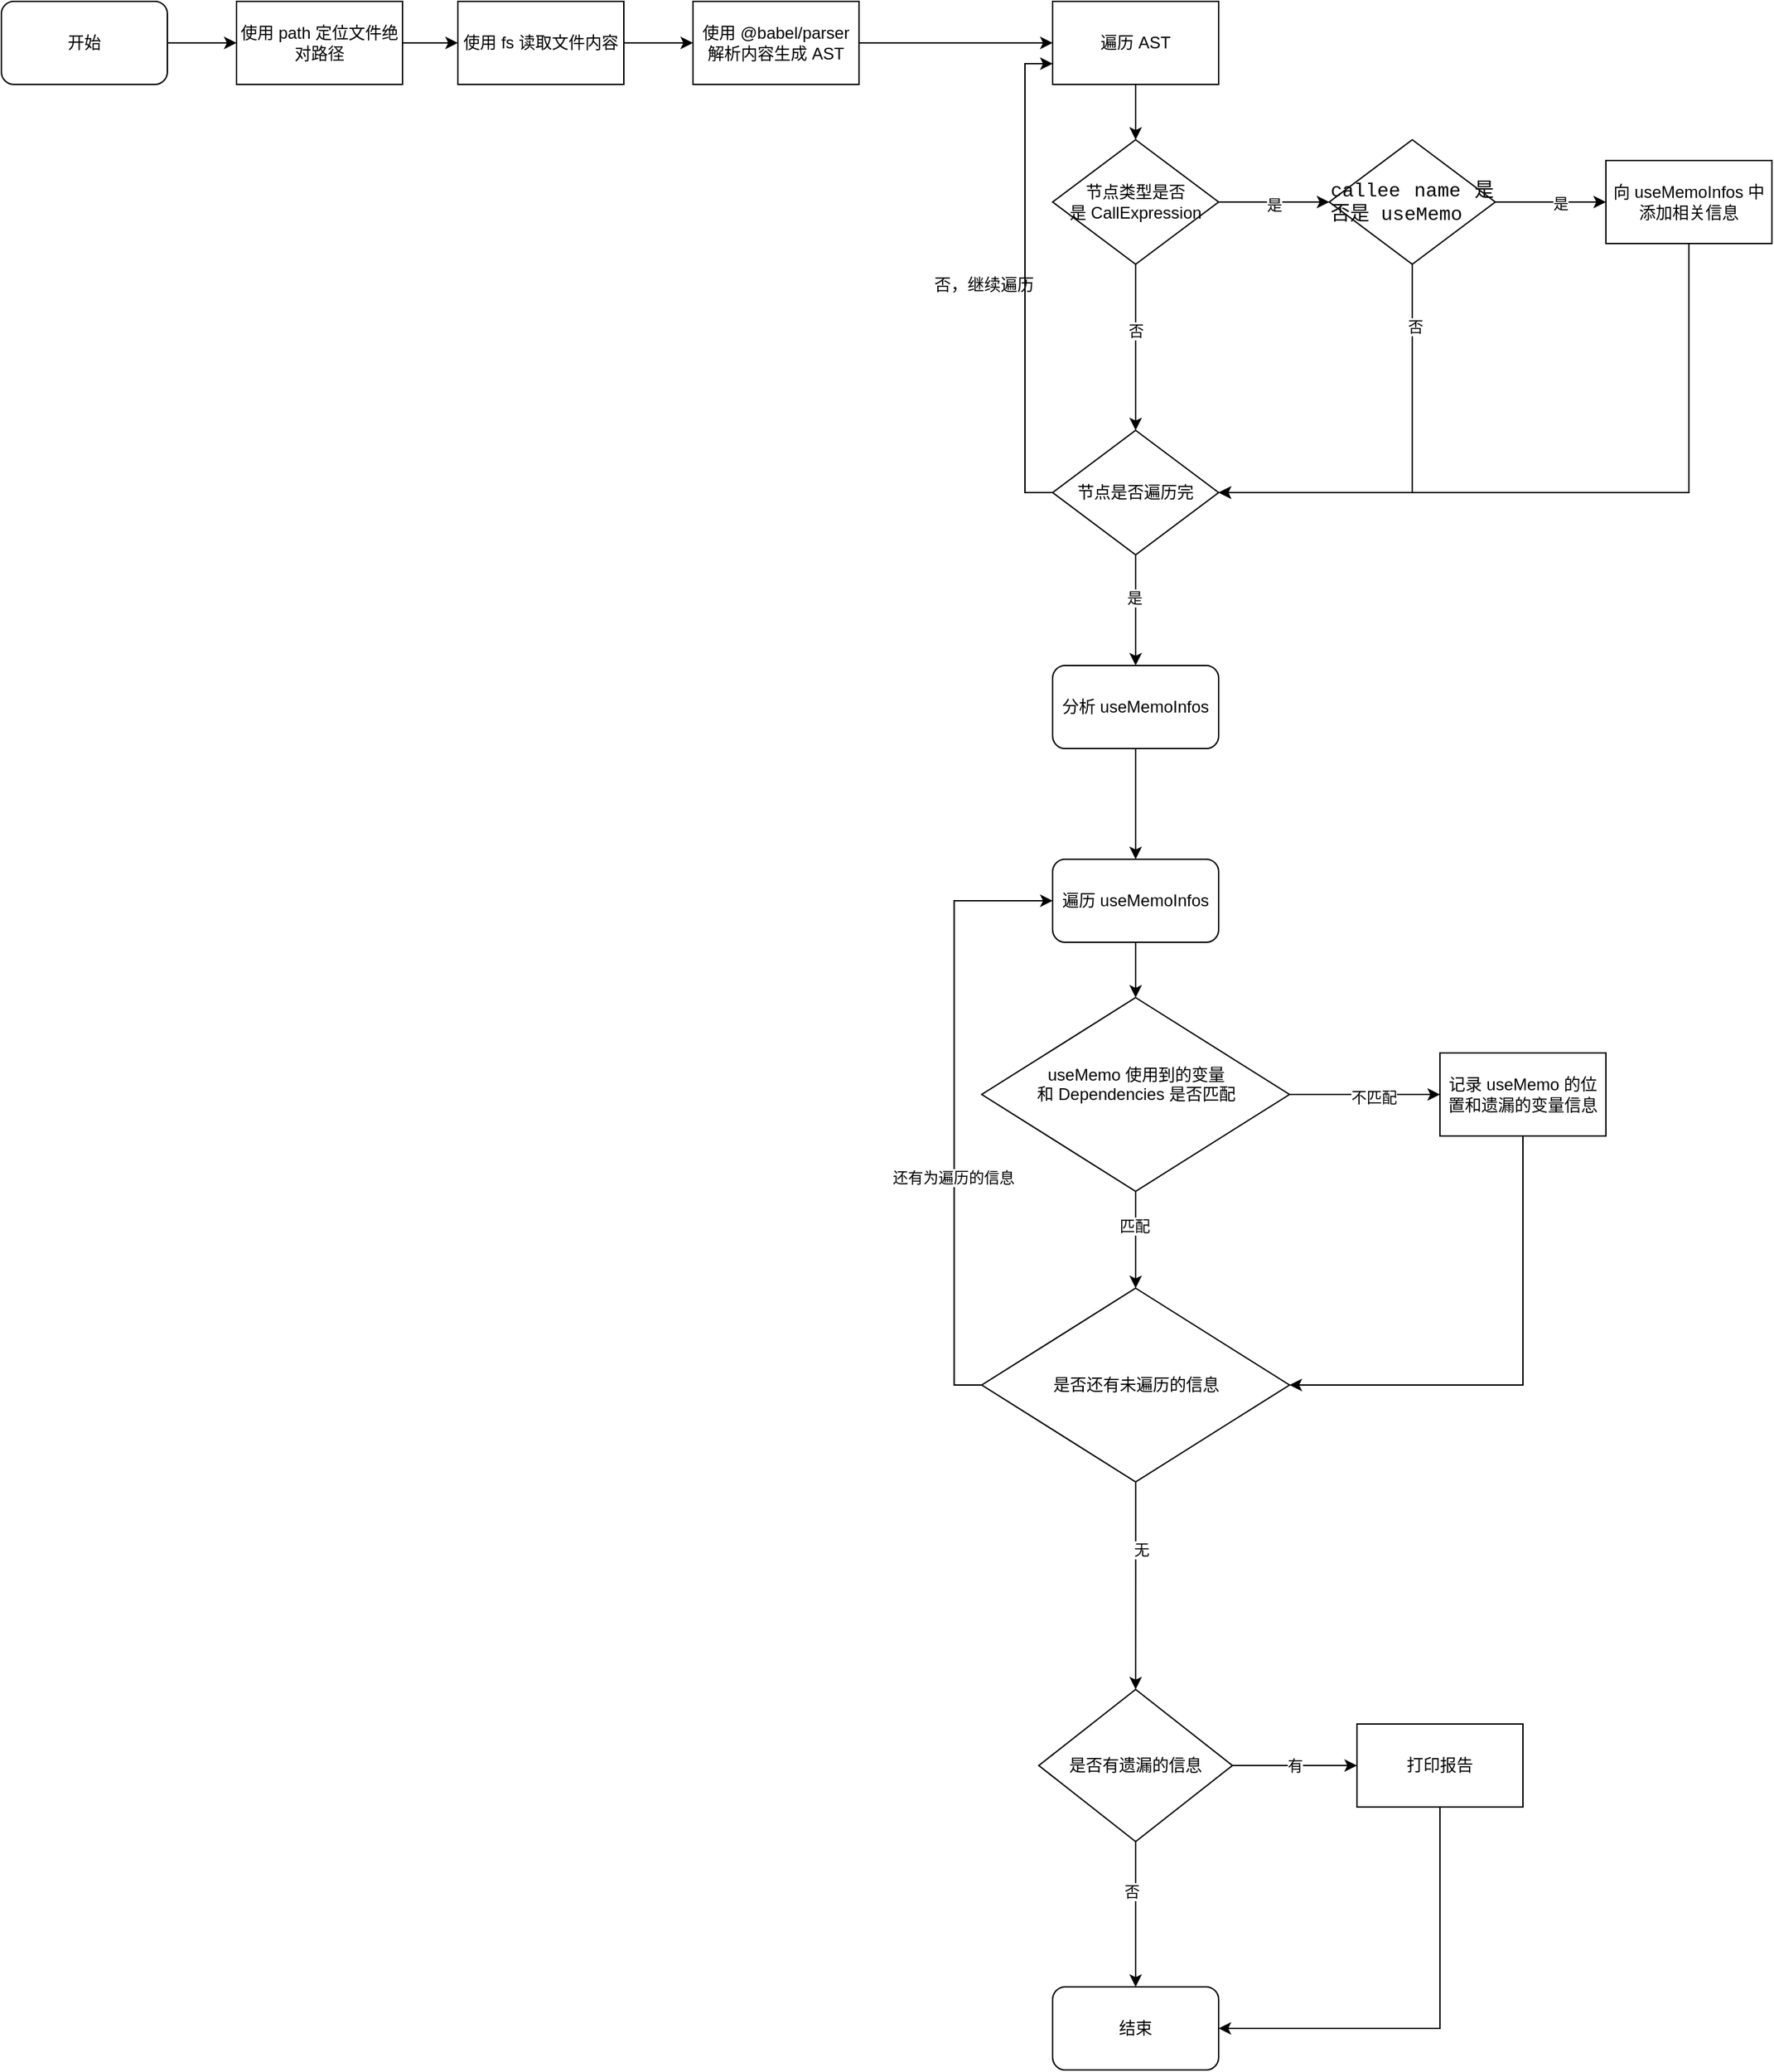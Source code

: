 <mxfile version="23.1.5" type="github">
  <diagram name="Page-1" id="6e5A3n3I-gebjUWD_JuG">
    <mxGraphModel dx="1930" dy="721" grid="1" gridSize="10" guides="1" tooltips="1" connect="1" arrows="1" fold="1" page="1" pageScale="1" pageWidth="850" pageHeight="1100" math="0" shadow="0">
      <root>
        <mxCell id="0" />
        <mxCell id="1" parent="0" />
        <mxCell id="hIsnCF3_UThbMt0XjGXQ-3" style="edgeStyle=orthogonalEdgeStyle;rounded=0;orthogonalLoop=1;jettySize=auto;html=1;exitX=1;exitY=0.5;exitDx=0;exitDy=0;entryX=0;entryY=0.5;entryDx=0;entryDy=0;" edge="1" parent="1" source="hIsnCF3_UThbMt0XjGXQ-1" target="hIsnCF3_UThbMt0XjGXQ-2">
          <mxGeometry relative="1" as="geometry" />
        </mxCell>
        <mxCell id="hIsnCF3_UThbMt0XjGXQ-1" value="开始" style="rounded=1;whiteSpace=wrap;html=1;" vertex="1" parent="1">
          <mxGeometry x="-50" y="220" width="120" height="60" as="geometry" />
        </mxCell>
        <mxCell id="hIsnCF3_UThbMt0XjGXQ-5" style="edgeStyle=orthogonalEdgeStyle;rounded=0;orthogonalLoop=1;jettySize=auto;html=1;exitX=1;exitY=0.5;exitDx=0;exitDy=0;entryX=0;entryY=0.5;entryDx=0;entryDy=0;" edge="1" parent="1" source="hIsnCF3_UThbMt0XjGXQ-2">
          <mxGeometry relative="1" as="geometry">
            <mxPoint x="280" y="250" as="targetPoint" />
          </mxGeometry>
        </mxCell>
        <mxCell id="hIsnCF3_UThbMt0XjGXQ-2" value="使用 path 定位文件绝对路径" style="rounded=0;whiteSpace=wrap;html=1;" vertex="1" parent="1">
          <mxGeometry x="120" y="220" width="120" height="60" as="geometry" />
        </mxCell>
        <mxCell id="hIsnCF3_UThbMt0XjGXQ-8" style="edgeStyle=orthogonalEdgeStyle;rounded=0;orthogonalLoop=1;jettySize=auto;html=1;exitX=1;exitY=0.5;exitDx=0;exitDy=0;entryX=0;entryY=0.5;entryDx=0;entryDy=0;" edge="1" parent="1" source="hIsnCF3_UThbMt0XjGXQ-6" target="hIsnCF3_UThbMt0XjGXQ-7">
          <mxGeometry relative="1" as="geometry" />
        </mxCell>
        <mxCell id="hIsnCF3_UThbMt0XjGXQ-6" value="使用 fs 读取文件内容" style="rounded=0;whiteSpace=wrap;html=1;" vertex="1" parent="1">
          <mxGeometry x="280" y="220" width="120" height="60" as="geometry" />
        </mxCell>
        <mxCell id="hIsnCF3_UThbMt0XjGXQ-10" style="edgeStyle=orthogonalEdgeStyle;rounded=0;orthogonalLoop=1;jettySize=auto;html=1;exitX=1;exitY=0.5;exitDx=0;exitDy=0;" edge="1" parent="1" source="hIsnCF3_UThbMt0XjGXQ-7" target="hIsnCF3_UThbMt0XjGXQ-9">
          <mxGeometry relative="1" as="geometry" />
        </mxCell>
        <mxCell id="hIsnCF3_UThbMt0XjGXQ-7" value="使用 @babel/parser 解析内容生成 AST" style="rounded=0;whiteSpace=wrap;html=1;" vertex="1" parent="1">
          <mxGeometry x="450" y="220" width="120" height="60" as="geometry" />
        </mxCell>
        <mxCell id="hIsnCF3_UThbMt0XjGXQ-13" style="edgeStyle=orthogonalEdgeStyle;rounded=0;orthogonalLoop=1;jettySize=auto;html=1;exitX=0.5;exitY=1;exitDx=0;exitDy=0;entryX=0.5;entryY=0;entryDx=0;entryDy=0;" edge="1" parent="1" source="hIsnCF3_UThbMt0XjGXQ-9" target="hIsnCF3_UThbMt0XjGXQ-12">
          <mxGeometry relative="1" as="geometry" />
        </mxCell>
        <mxCell id="hIsnCF3_UThbMt0XjGXQ-9" value="遍历 AST" style="rounded=0;whiteSpace=wrap;html=1;" vertex="1" parent="1">
          <mxGeometry x="710" y="220" width="120" height="60" as="geometry" />
        </mxCell>
        <mxCell id="hIsnCF3_UThbMt0XjGXQ-15" style="edgeStyle=orthogonalEdgeStyle;rounded=0;orthogonalLoop=1;jettySize=auto;html=1;exitX=0.5;exitY=1;exitDx=0;exitDy=0;entryX=0.5;entryY=0;entryDx=0;entryDy=0;" edge="1" parent="1" source="hIsnCF3_UThbMt0XjGXQ-12" target="hIsnCF3_UThbMt0XjGXQ-14">
          <mxGeometry relative="1" as="geometry" />
        </mxCell>
        <mxCell id="hIsnCF3_UThbMt0XjGXQ-21" value="否" style="edgeLabel;html=1;align=center;verticalAlign=middle;resizable=0;points=[];" vertex="1" connectable="0" parent="hIsnCF3_UThbMt0XjGXQ-15">
          <mxGeometry x="-0.208" relative="1" as="geometry">
            <mxPoint as="offset" />
          </mxGeometry>
        </mxCell>
        <mxCell id="hIsnCF3_UThbMt0XjGXQ-17" value="" style="edgeStyle=orthogonalEdgeStyle;rounded=0;orthogonalLoop=1;jettySize=auto;html=1;" edge="1" parent="1" source="hIsnCF3_UThbMt0XjGXQ-12" target="hIsnCF3_UThbMt0XjGXQ-16">
          <mxGeometry relative="1" as="geometry" />
        </mxCell>
        <mxCell id="hIsnCF3_UThbMt0XjGXQ-20" value="是" style="edgeLabel;html=1;align=center;verticalAlign=middle;resizable=0;points=[];" vertex="1" connectable="0" parent="hIsnCF3_UThbMt0XjGXQ-17">
          <mxGeometry y="-1" relative="1" as="geometry">
            <mxPoint y="1" as="offset" />
          </mxGeometry>
        </mxCell>
        <mxCell id="hIsnCF3_UThbMt0XjGXQ-12" value="节点类型是否是&amp;nbsp;CallExpression" style="rhombus;whiteSpace=wrap;html=1;" vertex="1" parent="1">
          <mxGeometry x="710" y="320" width="120" height="90" as="geometry" />
        </mxCell>
        <mxCell id="hIsnCF3_UThbMt0XjGXQ-26" style="edgeStyle=orthogonalEdgeStyle;rounded=0;orthogonalLoop=1;jettySize=auto;html=1;exitX=0;exitY=0.5;exitDx=0;exitDy=0;entryX=0;entryY=0.75;entryDx=0;entryDy=0;" edge="1" parent="1" source="hIsnCF3_UThbMt0XjGXQ-14" target="hIsnCF3_UThbMt0XjGXQ-9">
          <mxGeometry relative="1" as="geometry" />
        </mxCell>
        <mxCell id="hIsnCF3_UThbMt0XjGXQ-29" value="" style="edgeStyle=orthogonalEdgeStyle;rounded=0;orthogonalLoop=1;jettySize=auto;html=1;" edge="1" parent="1" source="hIsnCF3_UThbMt0XjGXQ-14" target="hIsnCF3_UThbMt0XjGXQ-28">
          <mxGeometry relative="1" as="geometry" />
        </mxCell>
        <mxCell id="hIsnCF3_UThbMt0XjGXQ-30" value="是" style="edgeLabel;html=1;align=center;verticalAlign=middle;resizable=0;points=[];" vertex="1" connectable="0" parent="hIsnCF3_UThbMt0XjGXQ-29">
          <mxGeometry x="-0.237" y="-1" relative="1" as="geometry">
            <mxPoint as="offset" />
          </mxGeometry>
        </mxCell>
        <mxCell id="hIsnCF3_UThbMt0XjGXQ-14" value="节点是否遍历完" style="rhombus;whiteSpace=wrap;html=1;" vertex="1" parent="1">
          <mxGeometry x="710" y="530" width="120" height="90" as="geometry" />
        </mxCell>
        <mxCell id="hIsnCF3_UThbMt0XjGXQ-18" style="edgeStyle=orthogonalEdgeStyle;rounded=0;orthogonalLoop=1;jettySize=auto;html=1;exitX=0.5;exitY=1;exitDx=0;exitDy=0;entryX=1;entryY=0.5;entryDx=0;entryDy=0;" edge="1" parent="1" source="hIsnCF3_UThbMt0XjGXQ-16" target="hIsnCF3_UThbMt0XjGXQ-14">
          <mxGeometry relative="1" as="geometry" />
        </mxCell>
        <mxCell id="hIsnCF3_UThbMt0XjGXQ-19" value="否" style="edgeLabel;html=1;align=center;verticalAlign=middle;resizable=0;points=[];" vertex="1" connectable="0" parent="hIsnCF3_UThbMt0XjGXQ-18">
          <mxGeometry x="-0.715" y="2" relative="1" as="geometry">
            <mxPoint y="1" as="offset" />
          </mxGeometry>
        </mxCell>
        <mxCell id="hIsnCF3_UThbMt0XjGXQ-23" value="" style="edgeStyle=orthogonalEdgeStyle;rounded=0;orthogonalLoop=1;jettySize=auto;html=1;" edge="1" parent="1" source="hIsnCF3_UThbMt0XjGXQ-16" target="hIsnCF3_UThbMt0XjGXQ-22">
          <mxGeometry relative="1" as="geometry" />
        </mxCell>
        <mxCell id="hIsnCF3_UThbMt0XjGXQ-24" value="是" style="edgeLabel;html=1;align=center;verticalAlign=middle;resizable=0;points=[];" vertex="1" connectable="0" parent="hIsnCF3_UThbMt0XjGXQ-23">
          <mxGeometry x="0.175" relative="1" as="geometry">
            <mxPoint y="1" as="offset" />
          </mxGeometry>
        </mxCell>
        <mxCell id="hIsnCF3_UThbMt0XjGXQ-16" value="&lt;p style=&quot;margin: 0pt 0pt 0.0pt; text-align: justify; font-family: &amp;quot;Courier New&amp;quot;; font-size: 10.5pt;&quot; class=&quot;MsoNormal&quot;&gt;callee name 是否是 useMemo&lt;/p&gt;" style="rhombus;whiteSpace=wrap;html=1;" vertex="1" parent="1">
          <mxGeometry x="910" y="320" width="120" height="90" as="geometry" />
        </mxCell>
        <mxCell id="hIsnCF3_UThbMt0XjGXQ-25" style="edgeStyle=orthogonalEdgeStyle;rounded=0;orthogonalLoop=1;jettySize=auto;html=1;exitX=0.5;exitY=1;exitDx=0;exitDy=0;entryX=1;entryY=0.5;entryDx=0;entryDy=0;" edge="1" parent="1" source="hIsnCF3_UThbMt0XjGXQ-22" target="hIsnCF3_UThbMt0XjGXQ-14">
          <mxGeometry relative="1" as="geometry">
            <mxPoint x="840" y="580" as="targetPoint" />
            <Array as="points">
              <mxPoint x="1170" y="575" />
            </Array>
          </mxGeometry>
        </mxCell>
        <mxCell id="hIsnCF3_UThbMt0XjGXQ-22" value="向 useMemoInfos 中添加相关信息" style="rounded=0;whiteSpace=wrap;html=1;" vertex="1" parent="1">
          <mxGeometry x="1110" y="335" width="120" height="60" as="geometry" />
        </mxCell>
        <mxCell id="hIsnCF3_UThbMt0XjGXQ-27" value="否，继续遍历" style="text;html=1;align=center;verticalAlign=middle;resizable=0;points=[];autosize=1;strokeColor=none;fillColor=none;" vertex="1" parent="1">
          <mxGeometry x="610" y="410" width="100" height="30" as="geometry" />
        </mxCell>
        <mxCell id="hIsnCF3_UThbMt0XjGXQ-32" value="" style="edgeStyle=orthogonalEdgeStyle;rounded=0;orthogonalLoop=1;jettySize=auto;html=1;" edge="1" parent="1" source="hIsnCF3_UThbMt0XjGXQ-28" target="hIsnCF3_UThbMt0XjGXQ-31">
          <mxGeometry relative="1" as="geometry" />
        </mxCell>
        <mxCell id="hIsnCF3_UThbMt0XjGXQ-28" value="分析 useMemoInfos" style="rounded=1;whiteSpace=wrap;html=1;" vertex="1" parent="1">
          <mxGeometry x="710" y="700" width="120" height="60" as="geometry" />
        </mxCell>
        <mxCell id="hIsnCF3_UThbMt0XjGXQ-34" value="" style="edgeStyle=orthogonalEdgeStyle;rounded=0;orthogonalLoop=1;jettySize=auto;html=1;entryX=0.5;entryY=0;entryDx=0;entryDy=0;" edge="1" parent="1" source="hIsnCF3_UThbMt0XjGXQ-31" target="hIsnCF3_UThbMt0XjGXQ-37">
          <mxGeometry relative="1" as="geometry">
            <mxPoint x="770" y="970" as="targetPoint" />
          </mxGeometry>
        </mxCell>
        <mxCell id="hIsnCF3_UThbMt0XjGXQ-31" value="遍历 useMemoInfos" style="rounded=1;whiteSpace=wrap;html=1;" vertex="1" parent="1">
          <mxGeometry x="710" y="840" width="120" height="60" as="geometry" />
        </mxCell>
        <mxCell id="hIsnCF3_UThbMt0XjGXQ-48" style="edgeStyle=orthogonalEdgeStyle;rounded=0;orthogonalLoop=1;jettySize=auto;html=1;exitX=0.5;exitY=1;exitDx=0;exitDy=0;entryX=0.5;entryY=0;entryDx=0;entryDy=0;" edge="1" parent="1" source="hIsnCF3_UThbMt0XjGXQ-37" target="hIsnCF3_UThbMt0XjGXQ-41">
          <mxGeometry relative="1" as="geometry" />
        </mxCell>
        <mxCell id="hIsnCF3_UThbMt0XjGXQ-49" value="匹配" style="edgeLabel;html=1;align=center;verticalAlign=middle;resizable=0;points=[];" vertex="1" connectable="0" parent="hIsnCF3_UThbMt0XjGXQ-48">
          <mxGeometry x="-0.329" y="-1" relative="1" as="geometry">
            <mxPoint y="1" as="offset" />
          </mxGeometry>
        </mxCell>
        <mxCell id="hIsnCF3_UThbMt0XjGXQ-50" style="edgeStyle=orthogonalEdgeStyle;rounded=0;orthogonalLoop=1;jettySize=auto;html=1;exitX=1;exitY=0.5;exitDx=0;exitDy=0;entryX=0;entryY=0.5;entryDx=0;entryDy=0;" edge="1" parent="1" source="hIsnCF3_UThbMt0XjGXQ-37" target="hIsnCF3_UThbMt0XjGXQ-38">
          <mxGeometry relative="1" as="geometry" />
        </mxCell>
        <mxCell id="hIsnCF3_UThbMt0XjGXQ-51" value="不匹配" style="edgeLabel;html=1;align=center;verticalAlign=middle;resizable=0;points=[];" vertex="1" connectable="0" parent="hIsnCF3_UThbMt0XjGXQ-50">
          <mxGeometry x="0.099" y="-1" relative="1" as="geometry">
            <mxPoint y="1" as="offset" />
          </mxGeometry>
        </mxCell>
        <mxCell id="hIsnCF3_UThbMt0XjGXQ-37" value="useMemo 使用到的变量&lt;br&gt;和 Dependencies 是否匹配&lt;br style=&quot;border-color: var(--border-color);&quot;&gt;&amp;nbsp;" style="rhombus;whiteSpace=wrap;html=1;" vertex="1" parent="1">
          <mxGeometry x="658.75" y="940" width="222.5" height="140" as="geometry" />
        </mxCell>
        <mxCell id="hIsnCF3_UThbMt0XjGXQ-52" style="edgeStyle=orthogonalEdgeStyle;rounded=0;orthogonalLoop=1;jettySize=auto;html=1;exitX=0.5;exitY=1;exitDx=0;exitDy=0;entryX=1;entryY=0.5;entryDx=0;entryDy=0;" edge="1" parent="1" source="hIsnCF3_UThbMt0XjGXQ-38" target="hIsnCF3_UThbMt0XjGXQ-41">
          <mxGeometry relative="1" as="geometry" />
        </mxCell>
        <mxCell id="hIsnCF3_UThbMt0XjGXQ-38" value="记录 useMemo 的位置和遗漏的变量信息" style="whiteSpace=wrap;html=1;" vertex="1" parent="1">
          <mxGeometry x="990" y="980" width="120" height="60" as="geometry" />
        </mxCell>
        <mxCell id="hIsnCF3_UThbMt0XjGXQ-53" style="edgeStyle=orthogonalEdgeStyle;rounded=0;orthogonalLoop=1;jettySize=auto;html=1;exitX=0;exitY=0.5;exitDx=0;exitDy=0;entryX=0;entryY=0.5;entryDx=0;entryDy=0;" edge="1" parent="1" source="hIsnCF3_UThbMt0XjGXQ-41" target="hIsnCF3_UThbMt0XjGXQ-31">
          <mxGeometry relative="1" as="geometry" />
        </mxCell>
        <mxCell id="hIsnCF3_UThbMt0XjGXQ-54" value="还有为遍历的信息" style="edgeLabel;html=1;align=center;verticalAlign=middle;resizable=0;points=[];" vertex="1" connectable="0" parent="hIsnCF3_UThbMt0XjGXQ-53">
          <mxGeometry x="-0.227" y="1" relative="1" as="geometry">
            <mxPoint as="offset" />
          </mxGeometry>
        </mxCell>
        <mxCell id="hIsnCF3_UThbMt0XjGXQ-56" style="edgeStyle=orthogonalEdgeStyle;rounded=0;orthogonalLoop=1;jettySize=auto;html=1;entryX=0.5;entryY=0;entryDx=0;entryDy=0;" edge="1" parent="1" source="hIsnCF3_UThbMt0XjGXQ-41">
          <mxGeometry relative="1" as="geometry">
            <mxPoint x="770" y="1440" as="targetPoint" />
          </mxGeometry>
        </mxCell>
        <mxCell id="hIsnCF3_UThbMt0XjGXQ-57" value="无" style="edgeLabel;html=1;align=center;verticalAlign=middle;resizable=0;points=[];" vertex="1" connectable="0" parent="hIsnCF3_UThbMt0XjGXQ-56">
          <mxGeometry x="-0.347" y="4" relative="1" as="geometry">
            <mxPoint as="offset" />
          </mxGeometry>
        </mxCell>
        <mxCell id="hIsnCF3_UThbMt0XjGXQ-41" value="是否还有未遍历的信息" style="rhombus;whiteSpace=wrap;html=1;" vertex="1" parent="1">
          <mxGeometry x="658.75" y="1150" width="222.5" height="140" as="geometry" />
        </mxCell>
        <mxCell id="hIsnCF3_UThbMt0XjGXQ-61" value="有" style="edgeStyle=orthogonalEdgeStyle;rounded=0;orthogonalLoop=1;jettySize=auto;html=1;" edge="1" parent="1" source="hIsnCF3_UThbMt0XjGXQ-58" target="hIsnCF3_UThbMt0XjGXQ-60">
          <mxGeometry relative="1" as="geometry" />
        </mxCell>
        <mxCell id="hIsnCF3_UThbMt0XjGXQ-63" value="" style="edgeStyle=orthogonalEdgeStyle;rounded=0;orthogonalLoop=1;jettySize=auto;html=1;" edge="1" parent="1" source="hIsnCF3_UThbMt0XjGXQ-58" target="hIsnCF3_UThbMt0XjGXQ-62">
          <mxGeometry relative="1" as="geometry" />
        </mxCell>
        <mxCell id="hIsnCF3_UThbMt0XjGXQ-65" value="否" style="edgeLabel;html=1;align=center;verticalAlign=middle;resizable=0;points=[];" vertex="1" connectable="0" parent="hIsnCF3_UThbMt0XjGXQ-63">
          <mxGeometry x="-0.327" y="-3" relative="1" as="geometry">
            <mxPoint as="offset" />
          </mxGeometry>
        </mxCell>
        <mxCell id="hIsnCF3_UThbMt0XjGXQ-58" value="是否有遗漏的信息" style="rhombus;whiteSpace=wrap;html=1;" vertex="1" parent="1">
          <mxGeometry x="700" y="1440" width="140" height="110" as="geometry" />
        </mxCell>
        <mxCell id="hIsnCF3_UThbMt0XjGXQ-64" style="edgeStyle=orthogonalEdgeStyle;rounded=0;orthogonalLoop=1;jettySize=auto;html=1;exitX=0.5;exitY=1;exitDx=0;exitDy=0;entryX=1;entryY=0.5;entryDx=0;entryDy=0;" edge="1" parent="1" source="hIsnCF3_UThbMt0XjGXQ-60" target="hIsnCF3_UThbMt0XjGXQ-62">
          <mxGeometry relative="1" as="geometry" />
        </mxCell>
        <mxCell id="hIsnCF3_UThbMt0XjGXQ-60" value="打印报告" style="whiteSpace=wrap;html=1;" vertex="1" parent="1">
          <mxGeometry x="930" y="1465" width="120" height="60" as="geometry" />
        </mxCell>
        <mxCell id="hIsnCF3_UThbMt0XjGXQ-62" value="结束" style="rounded=1;whiteSpace=wrap;html=1;" vertex="1" parent="1">
          <mxGeometry x="710" y="1655" width="120" height="60" as="geometry" />
        </mxCell>
      </root>
    </mxGraphModel>
  </diagram>
</mxfile>
